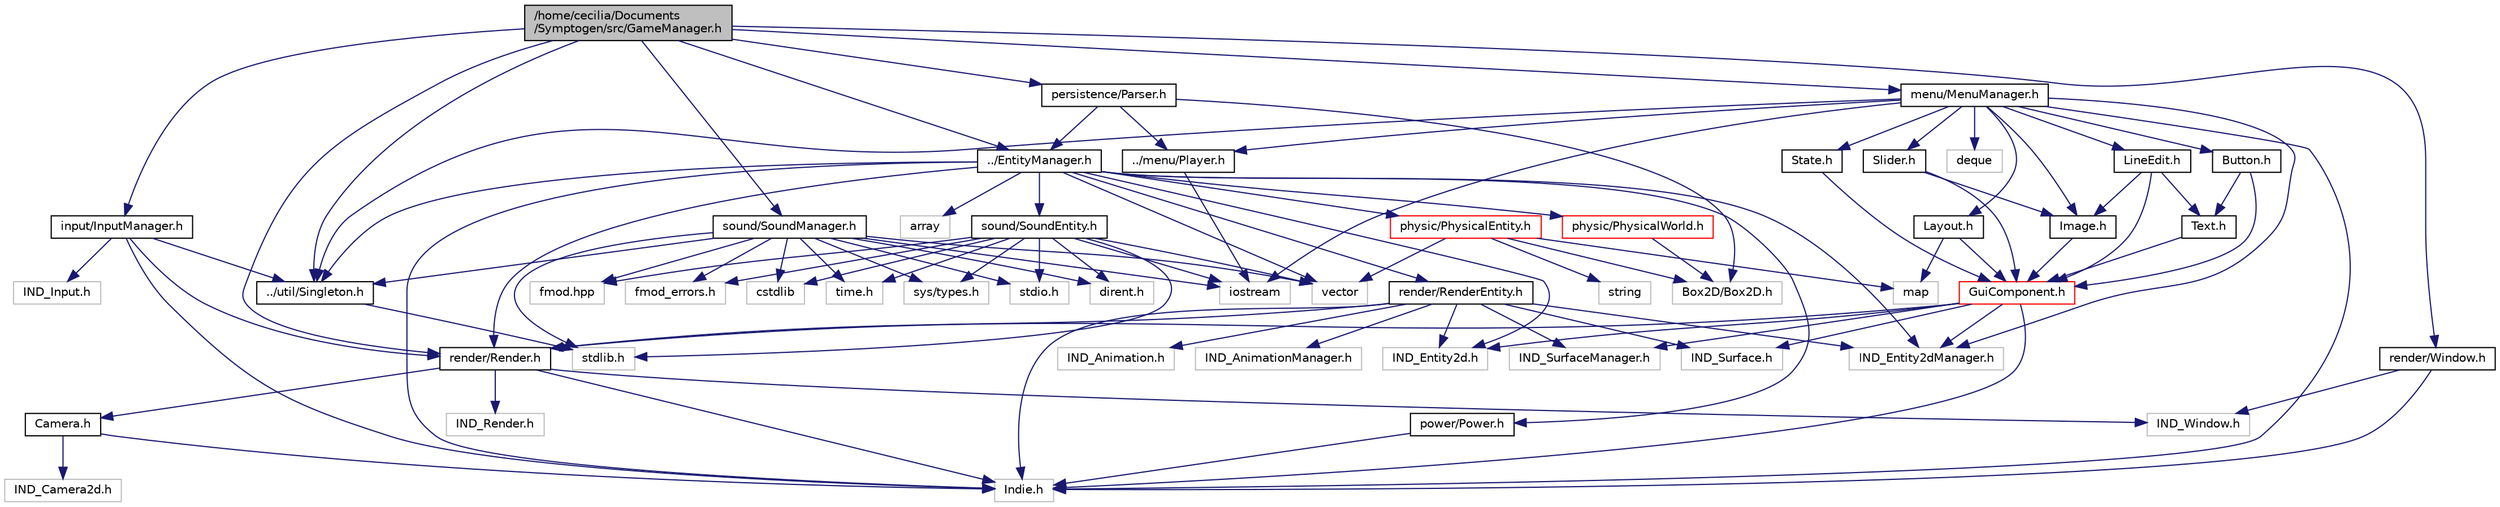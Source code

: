 digraph "/home/cecilia/Documents/Symptogen/src/GameManager.h"
{
  edge [fontname="Helvetica",fontsize="10",labelfontname="Helvetica",labelfontsize="10"];
  node [fontname="Helvetica",fontsize="10",shape=record];
  Node1 [label="/home/cecilia/Documents\l/Symptogen/src/GameManager.h",height=0.2,width=0.4,color="black", fillcolor="grey75", style="filled" fontcolor="black"];
  Node1 -> Node2 [color="midnightblue",fontsize="10",style="solid"];
  Node2 [label="render/Window.h",height=0.2,width=0.4,color="black", fillcolor="white", style="filled",URL="$_window_8h.html"];
  Node2 -> Node3 [color="midnightblue",fontsize="10",style="solid"];
  Node3 [label="Indie.h",height=0.2,width=0.4,color="grey75", fillcolor="white", style="filled"];
  Node2 -> Node4 [color="midnightblue",fontsize="10",style="solid"];
  Node4 [label="IND_Window.h",height=0.2,width=0.4,color="grey75", fillcolor="white", style="filled"];
  Node1 -> Node5 [color="midnightblue",fontsize="10",style="solid"];
  Node5 [label="render/Render.h",height=0.2,width=0.4,color="black", fillcolor="white", style="filled",URL="$_render_8h.html"];
  Node5 -> Node3 [color="midnightblue",fontsize="10",style="solid"];
  Node5 -> Node6 [color="midnightblue",fontsize="10",style="solid"];
  Node6 [label="IND_Render.h",height=0.2,width=0.4,color="grey75", fillcolor="white", style="filled"];
  Node5 -> Node4 [color="midnightblue",fontsize="10",style="solid"];
  Node5 -> Node7 [color="midnightblue",fontsize="10",style="solid"];
  Node7 [label="Camera.h",height=0.2,width=0.4,color="black", fillcolor="white", style="filled",URL="$_camera_8h.html"];
  Node7 -> Node3 [color="midnightblue",fontsize="10",style="solid"];
  Node7 -> Node8 [color="midnightblue",fontsize="10",style="solid"];
  Node8 [label="IND_Camera2d.h",height=0.2,width=0.4,color="grey75", fillcolor="white", style="filled"];
  Node1 -> Node9 [color="midnightblue",fontsize="10",style="solid"];
  Node9 [label="input/InputManager.h",height=0.2,width=0.4,color="black", fillcolor="white", style="filled",URL="$_input_manager_8h.html"];
  Node9 -> Node3 [color="midnightblue",fontsize="10",style="solid"];
  Node9 -> Node10 [color="midnightblue",fontsize="10",style="solid"];
  Node10 [label="IND_Input.h",height=0.2,width=0.4,color="grey75", fillcolor="white", style="filled"];
  Node9 -> Node11 [color="midnightblue",fontsize="10",style="solid"];
  Node11 [label="../util/Singleton.h",height=0.2,width=0.4,color="black", fillcolor="white", style="filled",URL="$_singleton_8h.html"];
  Node11 -> Node12 [color="midnightblue",fontsize="10",style="solid"];
  Node12 [label="stdlib.h",height=0.2,width=0.4,color="grey75", fillcolor="white", style="filled"];
  Node9 -> Node5 [color="midnightblue",fontsize="10",style="solid"];
  Node1 -> Node13 [color="midnightblue",fontsize="10",style="solid"];
  Node13 [label="sound/SoundManager.h",height=0.2,width=0.4,color="black", fillcolor="white", style="filled",URL="$_sound_manager_8h.html"];
  Node13 -> Node14 [color="midnightblue",fontsize="10",style="solid"];
  Node14 [label="fmod.hpp",height=0.2,width=0.4,color="grey75", fillcolor="white", style="filled"];
  Node13 -> Node15 [color="midnightblue",fontsize="10",style="solid"];
  Node15 [label="fmod_errors.h",height=0.2,width=0.4,color="grey75", fillcolor="white", style="filled"];
  Node13 -> Node16 [color="midnightblue",fontsize="10",style="solid"];
  Node16 [label="iostream",height=0.2,width=0.4,color="grey75", fillcolor="white", style="filled"];
  Node13 -> Node17 [color="midnightblue",fontsize="10",style="solid"];
  Node17 [label="cstdlib",height=0.2,width=0.4,color="grey75", fillcolor="white", style="filled"];
  Node13 -> Node18 [color="midnightblue",fontsize="10",style="solid"];
  Node18 [label="vector",height=0.2,width=0.4,color="grey75", fillcolor="white", style="filled"];
  Node13 -> Node19 [color="midnightblue",fontsize="10",style="solid"];
  Node19 [label="time.h",height=0.2,width=0.4,color="grey75", fillcolor="white", style="filled"];
  Node13 -> Node20 [color="midnightblue",fontsize="10",style="solid"];
  Node20 [label="sys/types.h",height=0.2,width=0.4,color="grey75", fillcolor="white", style="filled"];
  Node13 -> Node21 [color="midnightblue",fontsize="10",style="solid"];
  Node21 [label="stdio.h",height=0.2,width=0.4,color="grey75", fillcolor="white", style="filled"];
  Node13 -> Node12 [color="midnightblue",fontsize="10",style="solid"];
  Node13 -> Node22 [color="midnightblue",fontsize="10",style="solid"];
  Node22 [label="dirent.h",height=0.2,width=0.4,color="grey75", fillcolor="white", style="filled"];
  Node13 -> Node11 [color="midnightblue",fontsize="10",style="solid"];
  Node1 -> Node23 [color="midnightblue",fontsize="10",style="solid"];
  Node23 [label="persistence/Parser.h",height=0.2,width=0.4,color="black", fillcolor="white", style="filled",URL="$_parser_8h.html"];
  Node23 -> Node24 [color="midnightblue",fontsize="10",style="solid"];
  Node24 [label="Box2D/Box2D.h",height=0.2,width=0.4,color="grey75", fillcolor="white", style="filled"];
  Node23 -> Node25 [color="midnightblue",fontsize="10",style="solid"];
  Node25 [label="../menu/Player.h",height=0.2,width=0.4,color="black", fillcolor="white", style="filled",URL="$_player_8h.html"];
  Node25 -> Node16 [color="midnightblue",fontsize="10",style="solid"];
  Node23 -> Node26 [color="midnightblue",fontsize="10",style="solid"];
  Node26 [label="../EntityManager.h",height=0.2,width=0.4,color="black", fillcolor="white", style="filled",URL="$_entity_manager_8h.html"];
  Node26 -> Node18 [color="midnightblue",fontsize="10",style="solid"];
  Node26 -> Node27 [color="midnightblue",fontsize="10",style="solid"];
  Node27 [label="array",height=0.2,width=0.4,color="grey75", fillcolor="white", style="filled"];
  Node26 -> Node3 [color="midnightblue",fontsize="10",style="solid"];
  Node26 -> Node28 [color="midnightblue",fontsize="10",style="solid"];
  Node28 [label="IND_Entity2d.h",height=0.2,width=0.4,color="grey75", fillcolor="white", style="filled"];
  Node26 -> Node29 [color="midnightblue",fontsize="10",style="solid"];
  Node29 [label="IND_Entity2dManager.h",height=0.2,width=0.4,color="grey75", fillcolor="white", style="filled"];
  Node26 -> Node11 [color="midnightblue",fontsize="10",style="solid"];
  Node26 -> Node5 [color="midnightblue",fontsize="10",style="solid"];
  Node26 -> Node30 [color="midnightblue",fontsize="10",style="solid"];
  Node30 [label="render/RenderEntity.h",height=0.2,width=0.4,color="black", fillcolor="white", style="filled",URL="$_render_entity_8h.html"];
  Node30 -> Node3 [color="midnightblue",fontsize="10",style="solid"];
  Node30 -> Node28 [color="midnightblue",fontsize="10",style="solid"];
  Node30 -> Node29 [color="midnightblue",fontsize="10",style="solid"];
  Node30 -> Node31 [color="midnightblue",fontsize="10",style="solid"];
  Node31 [label="IND_Surface.h",height=0.2,width=0.4,color="grey75", fillcolor="white", style="filled"];
  Node30 -> Node32 [color="midnightblue",fontsize="10",style="solid"];
  Node32 [label="IND_SurfaceManager.h",height=0.2,width=0.4,color="grey75", fillcolor="white", style="filled"];
  Node30 -> Node33 [color="midnightblue",fontsize="10",style="solid"];
  Node33 [label="IND_Animation.h",height=0.2,width=0.4,color="grey75", fillcolor="white", style="filled"];
  Node30 -> Node34 [color="midnightblue",fontsize="10",style="solid"];
  Node34 [label="IND_AnimationManager.h",height=0.2,width=0.4,color="grey75", fillcolor="white", style="filled"];
  Node30 -> Node5 [color="midnightblue",fontsize="10",style="solid"];
  Node26 -> Node35 [color="midnightblue",fontsize="10",style="solid"];
  Node35 [label="physic/PhysicalEntity.h",height=0.2,width=0.4,color="red", fillcolor="white", style="filled",URL="$_physical_entity_8h.html"];
  Node35 -> Node24 [color="midnightblue",fontsize="10",style="solid"];
  Node35 -> Node36 [color="midnightblue",fontsize="10",style="solid"];
  Node36 [label="map",height=0.2,width=0.4,color="grey75", fillcolor="white", style="filled"];
  Node35 -> Node37 [color="midnightblue",fontsize="10",style="solid"];
  Node37 [label="string",height=0.2,width=0.4,color="grey75", fillcolor="white", style="filled"];
  Node35 -> Node18 [color="midnightblue",fontsize="10",style="solid"];
  Node26 -> Node38 [color="midnightblue",fontsize="10",style="solid"];
  Node38 [label="physic/PhysicalWorld.h",height=0.2,width=0.4,color="red", fillcolor="white", style="filled",URL="$_physical_world_8h.html"];
  Node38 -> Node24 [color="midnightblue",fontsize="10",style="solid"];
  Node26 -> Node39 [color="midnightblue",fontsize="10",style="solid"];
  Node39 [label="sound/SoundEntity.h",height=0.2,width=0.4,color="black", fillcolor="white", style="filled",URL="$_sound_entity_8h.html"];
  Node39 -> Node14 [color="midnightblue",fontsize="10",style="solid"];
  Node39 -> Node15 [color="midnightblue",fontsize="10",style="solid"];
  Node39 -> Node16 [color="midnightblue",fontsize="10",style="solid"];
  Node39 -> Node17 [color="midnightblue",fontsize="10",style="solid"];
  Node39 -> Node18 [color="midnightblue",fontsize="10",style="solid"];
  Node39 -> Node19 [color="midnightblue",fontsize="10",style="solid"];
  Node39 -> Node20 [color="midnightblue",fontsize="10",style="solid"];
  Node39 -> Node21 [color="midnightblue",fontsize="10",style="solid"];
  Node39 -> Node12 [color="midnightblue",fontsize="10",style="solid"];
  Node39 -> Node22 [color="midnightblue",fontsize="10",style="solid"];
  Node26 -> Node40 [color="midnightblue",fontsize="10",style="solid"];
  Node40 [label="power/Power.h",height=0.2,width=0.4,color="black", fillcolor="white", style="filled",URL="$_power_8h.html"];
  Node40 -> Node3 [color="midnightblue",fontsize="10",style="solid"];
  Node1 -> Node41 [color="midnightblue",fontsize="10",style="solid"];
  Node41 [label="menu/MenuManager.h",height=0.2,width=0.4,color="black", fillcolor="white", style="filled",URL="$_menu_manager_8h.html"];
  Node41 -> Node16 [color="midnightblue",fontsize="10",style="solid"];
  Node41 -> Node42 [color="midnightblue",fontsize="10",style="solid"];
  Node42 [label="deque",height=0.2,width=0.4,color="grey75", fillcolor="white", style="filled"];
  Node41 -> Node3 [color="midnightblue",fontsize="10",style="solid"];
  Node41 -> Node29 [color="midnightblue",fontsize="10",style="solid"];
  Node41 -> Node11 [color="midnightblue",fontsize="10",style="solid"];
  Node41 -> Node25 [color="midnightblue",fontsize="10",style="solid"];
  Node41 -> Node43 [color="midnightblue",fontsize="10",style="solid"];
  Node43 [label="State.h",height=0.2,width=0.4,color="black", fillcolor="white", style="filled",URL="$_state_8h.html"];
  Node43 -> Node44 [color="midnightblue",fontsize="10",style="solid"];
  Node44 [label="GuiComponent.h",height=0.2,width=0.4,color="red", fillcolor="white", style="filled",URL="$_gui_component_8h.html"];
  Node44 -> Node3 [color="midnightblue",fontsize="10",style="solid"];
  Node44 -> Node28 [color="midnightblue",fontsize="10",style="solid"];
  Node44 -> Node29 [color="midnightblue",fontsize="10",style="solid"];
  Node44 -> Node31 [color="midnightblue",fontsize="10",style="solid"];
  Node44 -> Node32 [color="midnightblue",fontsize="10",style="solid"];
  Node44 -> Node5 [color="midnightblue",fontsize="10",style="solid"];
  Node41 -> Node45 [color="midnightblue",fontsize="10",style="solid"];
  Node45 [label="Layout.h",height=0.2,width=0.4,color="black", fillcolor="white", style="filled",URL="$_layout_8h.html"];
  Node45 -> Node44 [color="midnightblue",fontsize="10",style="solid"];
  Node45 -> Node36 [color="midnightblue",fontsize="10",style="solid"];
  Node41 -> Node46 [color="midnightblue",fontsize="10",style="solid"];
  Node46 [label="Button.h",height=0.2,width=0.4,color="black", fillcolor="white", style="filled",URL="$_button_8h.html"];
  Node46 -> Node44 [color="midnightblue",fontsize="10",style="solid"];
  Node46 -> Node47 [color="midnightblue",fontsize="10",style="solid"];
  Node47 [label="Text.h",height=0.2,width=0.4,color="black", fillcolor="white", style="filled",URL="$_text_8h.html"];
  Node47 -> Node44 [color="midnightblue",fontsize="10",style="solid"];
  Node41 -> Node48 [color="midnightblue",fontsize="10",style="solid"];
  Node48 [label="Image.h",height=0.2,width=0.4,color="black", fillcolor="white", style="filled",URL="$_image_8h.html"];
  Node48 -> Node44 [color="midnightblue",fontsize="10",style="solid"];
  Node41 -> Node49 [color="midnightblue",fontsize="10",style="solid"];
  Node49 [label="LineEdit.h",height=0.2,width=0.4,color="black", fillcolor="white", style="filled",URL="$_line_edit_8h.html"];
  Node49 -> Node44 [color="midnightblue",fontsize="10",style="solid"];
  Node49 -> Node48 [color="midnightblue",fontsize="10",style="solid"];
  Node49 -> Node47 [color="midnightblue",fontsize="10",style="solid"];
  Node41 -> Node50 [color="midnightblue",fontsize="10",style="solid"];
  Node50 [label="Slider.h",height=0.2,width=0.4,color="black", fillcolor="white", style="filled",URL="$_slider_8h.html"];
  Node50 -> Node44 [color="midnightblue",fontsize="10",style="solid"];
  Node50 -> Node48 [color="midnightblue",fontsize="10",style="solid"];
  Node1 -> Node26 [color="midnightblue",fontsize="10",style="solid"];
  Node1 -> Node11 [color="midnightblue",fontsize="10",style="solid"];
}
